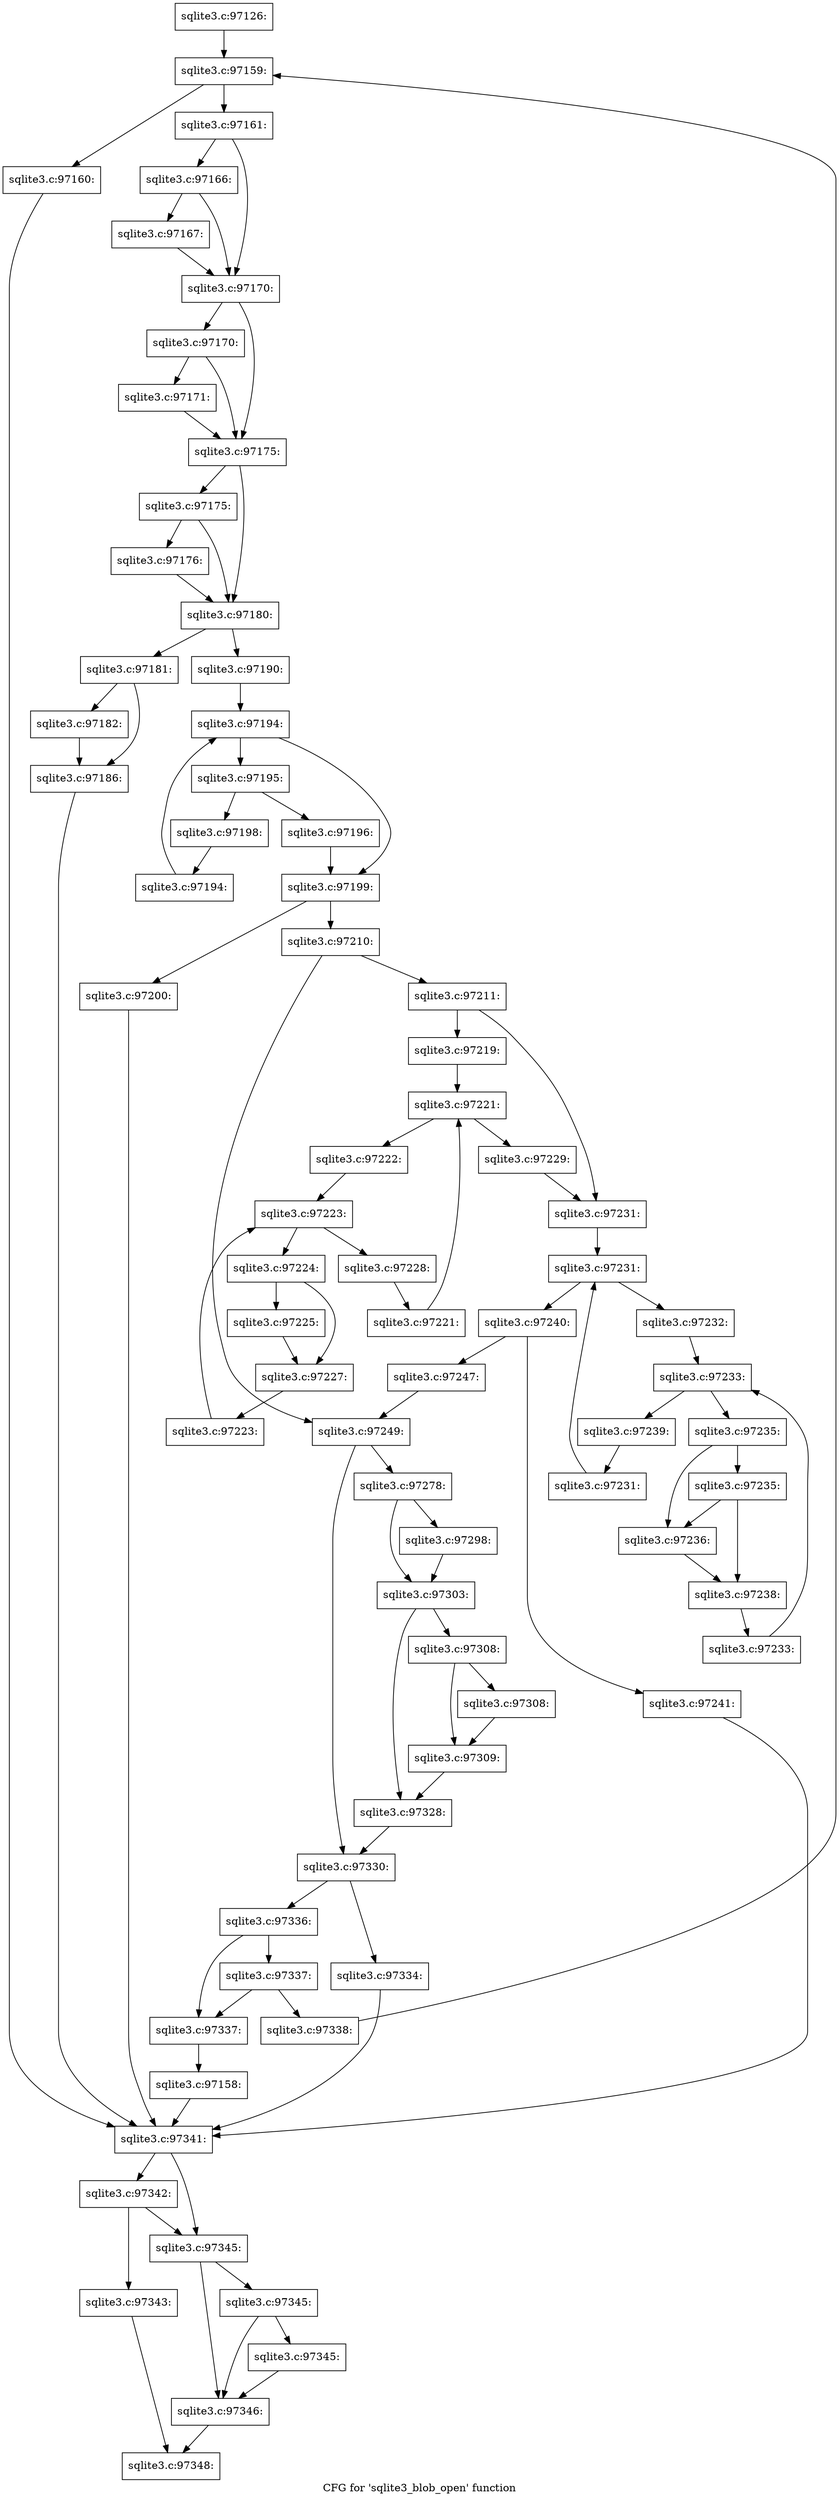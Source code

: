 digraph "CFG for 'sqlite3_blob_open' function" {
	label="CFG for 'sqlite3_blob_open' function";

	Node0x55c0f5d314d0 [shape=record,label="{sqlite3.c:97126:}"];
	Node0x55c0f5d314d0 -> Node0x55c0f5e20d60;
	Node0x55c0f5e20d60 [shape=record,label="{sqlite3.c:97159:}"];
	Node0x55c0f5e20d60 -> Node0x55c0f5e21850;
	Node0x55c0f5e20d60 -> Node0x55c0f5e215a0;
	Node0x55c0f5e215a0 [shape=record,label="{sqlite3.c:97160:}"];
	Node0x55c0f5e215a0 -> Node0x55c0f5e21420;
	Node0x55c0f5e21850 [shape=record,label="{sqlite3.c:97161:}"];
	Node0x55c0f5e21850 -> Node0x55c0f5e22d00;
	Node0x55c0f5e21850 -> Node0x55c0f5e22cb0;
	Node0x55c0f5e22d00 [shape=record,label="{sqlite3.c:97166:}"];
	Node0x55c0f5e22d00 -> Node0x55c0f5e22960;
	Node0x55c0f5e22d00 -> Node0x55c0f5e22cb0;
	Node0x55c0f5e22960 [shape=record,label="{sqlite3.c:97167:}"];
	Node0x55c0f5e22960 -> Node0x55c0f5e22cb0;
	Node0x55c0f5e22cb0 [shape=record,label="{sqlite3.c:97170:}"];
	Node0x55c0f5e22cb0 -> Node0x55c0f4e4f840;
	Node0x55c0f5e22cb0 -> Node0x55c0f5e237a0;
	Node0x55c0f4e4f840 [shape=record,label="{sqlite3.c:97170:}"];
	Node0x55c0f4e4f840 -> Node0x55c0f5e237a0;
	Node0x55c0f4e4f840 -> Node0x55c0f52de8b0;
	Node0x55c0f52de8b0 [shape=record,label="{sqlite3.c:97171:}"];
	Node0x55c0f52de8b0 -> Node0x55c0f5e237a0;
	Node0x55c0f5e237a0 [shape=record,label="{sqlite3.c:97175:}"];
	Node0x55c0f5e237a0 -> Node0x55c0f5e25100;
	Node0x55c0f5e237a0 -> Node0x55c0f5e250b0;
	Node0x55c0f5e25100 [shape=record,label="{sqlite3.c:97175:}"];
	Node0x55c0f5e25100 -> Node0x55c0f5e25060;
	Node0x55c0f5e25100 -> Node0x55c0f5e250b0;
	Node0x55c0f5e25060 [shape=record,label="{sqlite3.c:97176:}"];
	Node0x55c0f5e25060 -> Node0x55c0f5e250b0;
	Node0x55c0f5e250b0 [shape=record,label="{sqlite3.c:97180:}"];
	Node0x55c0f5e250b0 -> Node0x55c0f5e11370;
	Node0x55c0f5e250b0 -> Node0x55c0f5e11320;
	Node0x55c0f5e11320 [shape=record,label="{sqlite3.c:97181:}"];
	Node0x55c0f5e11320 -> Node0x55c0f5e116b0;
	Node0x55c0f5e11320 -> Node0x55c0f5e11700;
	Node0x55c0f5e116b0 [shape=record,label="{sqlite3.c:97182:}"];
	Node0x55c0f5e116b0 -> Node0x55c0f5e11700;
	Node0x55c0f5e11700 [shape=record,label="{sqlite3.c:97186:}"];
	Node0x55c0f5e11700 -> Node0x55c0f5e21420;
	Node0x55c0f5e11370 [shape=record,label="{sqlite3.c:97190:}"];
	Node0x55c0f5e11370 -> Node0x55c0f5e139f0;
	Node0x55c0f5e139f0 [shape=record,label="{sqlite3.c:97194:}"];
	Node0x55c0f5e139f0 -> Node0x55c0f5e13b30;
	Node0x55c0f5e139f0 -> Node0x55c0f5e13340;
	Node0x55c0f5e13b30 [shape=record,label="{sqlite3.c:97195:}"];
	Node0x55c0f5e13b30 -> Node0x55c0f5e13f50;
	Node0x55c0f5e13b30 -> Node0x55c0f5e13fa0;
	Node0x55c0f5e13f50 [shape=record,label="{sqlite3.c:97196:}"];
	Node0x55c0f5e13f50 -> Node0x55c0f5e13340;
	Node0x55c0f5e13fa0 [shape=record,label="{sqlite3.c:97198:}"];
	Node0x55c0f5e13fa0 -> Node0x55c0f5e13aa0;
	Node0x55c0f5e13aa0 [shape=record,label="{sqlite3.c:97194:}"];
	Node0x55c0f5e13aa0 -> Node0x55c0f5e139f0;
	Node0x55c0f5e13340 [shape=record,label="{sqlite3.c:97199:}"];
	Node0x55c0f5e13340 -> Node0x55c0f5e14ef0;
	Node0x55c0f5e13340 -> Node0x55c0f5e14f40;
	Node0x55c0f5e14ef0 [shape=record,label="{sqlite3.c:97200:}"];
	Node0x55c0f5e14ef0 -> Node0x55c0f5e21420;
	Node0x55c0f5e14f40 [shape=record,label="{sqlite3.c:97210:}"];
	Node0x55c0f5e14f40 -> Node0x55c0f548a800;
	Node0x55c0f5e14f40 -> Node0x55c0f5e16600;
	Node0x55c0f548a800 [shape=record,label="{sqlite3.c:97211:}"];
	Node0x55c0f548a800 -> Node0x55c0f5e16480;
	Node0x55c0f548a800 -> Node0x55c0f5e164d0;
	Node0x55c0f5e16480 [shape=record,label="{sqlite3.c:97219:}"];
	Node0x55c0f5e16480 -> Node0x55c0f5e1c110;
	Node0x55c0f5e1c110 [shape=record,label="{sqlite3.c:97221:}"];
	Node0x55c0f5e1c110 -> Node0x55c0f5e1c330;
	Node0x55c0f5e1c110 -> Node0x55c0f5e1bc00;
	Node0x55c0f5e1c330 [shape=record,label="{sqlite3.c:97222:}"];
	Node0x55c0f5e1c330 -> Node0x55c0f5e1caa0;
	Node0x55c0f5e1caa0 [shape=record,label="{sqlite3.c:97223:}"];
	Node0x55c0f5e1caa0 -> Node0x55c0f5e1ccc0;
	Node0x55c0f5e1caa0 -> Node0x55c0f5e1c8f0;
	Node0x55c0f5e1ccc0 [shape=record,label="{sqlite3.c:97224:}"];
	Node0x55c0f5e1ccc0 -> Node0x55c0f546b650;
	Node0x55c0f5e1ccc0 -> Node0x55c0f546b6a0;
	Node0x55c0f546b650 [shape=record,label="{sqlite3.c:97225:}"];
	Node0x55c0f546b650 -> Node0x55c0f546b6a0;
	Node0x55c0f546b6a0 [shape=record,label="{sqlite3.c:97227:}"];
	Node0x55c0f546b6a0 -> Node0x55c0f5e1cc30;
	Node0x55c0f5e1cc30 [shape=record,label="{sqlite3.c:97223:}"];
	Node0x55c0f5e1cc30 -> Node0x55c0f5e1caa0;
	Node0x55c0f5e1c8f0 [shape=record,label="{sqlite3.c:97228:}"];
	Node0x55c0f5e1c8f0 -> Node0x55c0f5e1c2a0;
	Node0x55c0f5e1c2a0 [shape=record,label="{sqlite3.c:97221:}"];
	Node0x55c0f5e1c2a0 -> Node0x55c0f5e1c110;
	Node0x55c0f5e1bc00 [shape=record,label="{sqlite3.c:97229:}"];
	Node0x55c0f5e1bc00 -> Node0x55c0f5e164d0;
	Node0x55c0f5e164d0 [shape=record,label="{sqlite3.c:97231:}"];
	Node0x55c0f5e164d0 -> Node0x55c0f546cde0;
	Node0x55c0f546cde0 [shape=record,label="{sqlite3.c:97231:}"];
	Node0x55c0f546cde0 -> Node0x55c0f546d000;
	Node0x55c0f546cde0 -> Node0x55c0f546ca60;
	Node0x55c0f546d000 [shape=record,label="{sqlite3.c:97232:}"];
	Node0x55c0f546d000 -> Node0x55c0f5e25f50;
	Node0x55c0f5e25f50 [shape=record,label="{sqlite3.c:97233:}"];
	Node0x55c0f5e25f50 -> Node0x55c0f5e26170;
	Node0x55c0f5e25f50 -> Node0x55c0f5e25da0;
	Node0x55c0f5e26170 [shape=record,label="{sqlite3.c:97235:}"];
	Node0x55c0f5e26170 -> Node0x55c0f5e26870;
	Node0x55c0f5e26170 -> Node0x55c0f5e26910;
	Node0x55c0f5e26910 [shape=record,label="{sqlite3.c:97235:}"];
	Node0x55c0f5e26910 -> Node0x55c0f5e26870;
	Node0x55c0f5e26910 -> Node0x55c0f5e268c0;
	Node0x55c0f5e26870 [shape=record,label="{sqlite3.c:97236:}"];
	Node0x55c0f5e26870 -> Node0x55c0f5e268c0;
	Node0x55c0f5e268c0 [shape=record,label="{sqlite3.c:97238:}"];
	Node0x55c0f5e268c0 -> Node0x55c0f5e260e0;
	Node0x55c0f5e260e0 [shape=record,label="{sqlite3.c:97233:}"];
	Node0x55c0f5e260e0 -> Node0x55c0f5e25f50;
	Node0x55c0f5e25da0 [shape=record,label="{sqlite3.c:97239:}"];
	Node0x55c0f5e25da0 -> Node0x55c0f546cf70;
	Node0x55c0f546cf70 [shape=record,label="{sqlite3.c:97231:}"];
	Node0x55c0f546cf70 -> Node0x55c0f546cde0;
	Node0x55c0f546ca60 [shape=record,label="{sqlite3.c:97240:}"];
	Node0x55c0f546ca60 -> Node0x55c0f5e28580;
	Node0x55c0f546ca60 -> Node0x55c0f5e285d0;
	Node0x55c0f5e28580 [shape=record,label="{sqlite3.c:97241:}"];
	Node0x55c0f5e28580 -> Node0x55c0f5e21420;
	Node0x55c0f5e285d0 [shape=record,label="{sqlite3.c:97247:}"];
	Node0x55c0f5e285d0 -> Node0x55c0f5e16600;
	Node0x55c0f5e16600 [shape=record,label="{sqlite3.c:97249:}"];
	Node0x55c0f5e16600 -> Node0x55c0f5445b90;
	Node0x55c0f5e16600 -> Node0x55c0f5e29ac0;
	Node0x55c0f5445b90 [shape=record,label="{sqlite3.c:97278:}"];
	Node0x55c0f5445b90 -> Node0x55c0f5ba6480;
	Node0x55c0f5445b90 -> Node0x55c0f5448250;
	Node0x55c0f5ba6480 [shape=record,label="{sqlite3.c:97298:}"];
	Node0x55c0f5ba6480 -> Node0x55c0f5448250;
	Node0x55c0f5448250 [shape=record,label="{sqlite3.c:97303:}"];
	Node0x55c0f5448250 -> Node0x55c0f5ba5c30;
	Node0x55c0f5448250 -> Node0x55c0f5ba56e0;
	Node0x55c0f5ba5c30 [shape=record,label="{sqlite3.c:97308:}"];
	Node0x55c0f5ba5c30 -> Node0x55c0f5447f20;
	Node0x55c0f5ba5c30 -> Node0x55c0f5e2c380;
	Node0x55c0f5447f20 [shape=record,label="{sqlite3.c:97308:}"];
	Node0x55c0f5447f20 -> Node0x55c0f5e2c380;
	Node0x55c0f5e2c380 [shape=record,label="{sqlite3.c:97309:}"];
	Node0x55c0f5e2c380 -> Node0x55c0f5ba56e0;
	Node0x55c0f5ba56e0 [shape=record,label="{sqlite3.c:97328:}"];
	Node0x55c0f5ba56e0 -> Node0x55c0f5e29ac0;
	Node0x55c0f5e29ac0 [shape=record,label="{sqlite3.c:97330:}"];
	Node0x55c0f5e29ac0 -> Node0x55c0f5bc79b0;
	Node0x55c0f5e29ac0 -> Node0x55c0f5e32dd0;
	Node0x55c0f5bc79b0 [shape=record,label="{sqlite3.c:97334:}"];
	Node0x55c0f5bc79b0 -> Node0x55c0f5e21420;
	Node0x55c0f5e32dd0 [shape=record,label="{sqlite3.c:97336:}"];
	Node0x55c0f5e32dd0 -> Node0x55c0f5d31520;
	Node0x55c0f5e32dd0 -> Node0x55c0f5e34420;
	Node0x55c0f5e34420 [shape=record,label="{sqlite3.c:97337:}"];
	Node0x55c0f5e34420 -> Node0x55c0f5d31520;
	Node0x55c0f5e34420 -> Node0x55c0f5e34120;
	Node0x55c0f5d31520 [shape=record,label="{sqlite3.c:97337:}"];
	Node0x55c0f5d31520 -> Node0x55c0f5e20ce0;
	Node0x55c0f5e34120 [shape=record,label="{sqlite3.c:97338:}"];
	Node0x55c0f5e34120 -> Node0x55c0f5e20d60;
	Node0x55c0f5e20ce0 [shape=record,label="{sqlite3.c:97158:}"];
	Node0x55c0f5e20ce0 -> Node0x55c0f5e21420;
	Node0x55c0f5e21420 [shape=record,label="{sqlite3.c:97341:}"];
	Node0x55c0f5e21420 -> Node0x55c0f5e352b0;
	Node0x55c0f5e21420 -> Node0x55c0f5e35260;
	Node0x55c0f5e352b0 [shape=record,label="{sqlite3.c:97342:}"];
	Node0x55c0f5e352b0 -> Node0x55c0f5e20b80;
	Node0x55c0f5e352b0 -> Node0x55c0f5e35260;
	Node0x55c0f5e20b80 [shape=record,label="{sqlite3.c:97343:}"];
	Node0x55c0f5e20b80 -> Node0x55c0f5e34dd0;
	Node0x55c0f5e35260 [shape=record,label="{sqlite3.c:97345:}"];
	Node0x55c0f5e35260 -> Node0x55c0f5e36020;
	Node0x55c0f5e35260 -> Node0x55c0f5e35fd0;
	Node0x55c0f5e36020 [shape=record,label="{sqlite3.c:97345:}"];
	Node0x55c0f5e36020 -> Node0x55c0f5e35f80;
	Node0x55c0f5e36020 -> Node0x55c0f5e35fd0;
	Node0x55c0f5e35f80 [shape=record,label="{sqlite3.c:97345:}"];
	Node0x55c0f5e35f80 -> Node0x55c0f5e35fd0;
	Node0x55c0f5e35fd0 [shape=record,label="{sqlite3.c:97346:}"];
	Node0x55c0f5e35fd0 -> Node0x55c0f5e34dd0;
	Node0x55c0f5e34dd0 [shape=record,label="{sqlite3.c:97348:}"];
}

